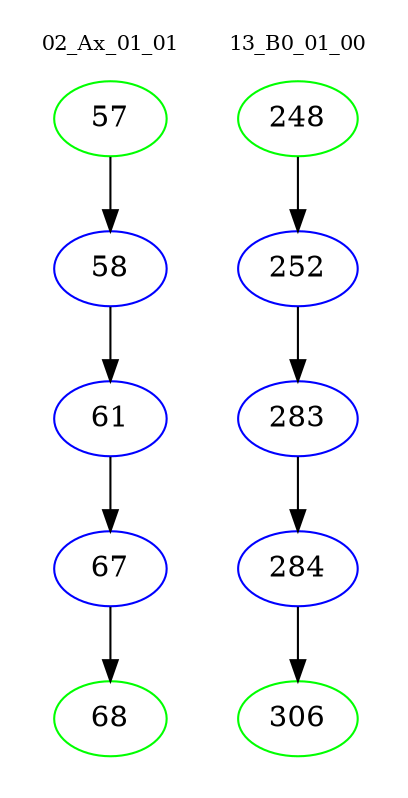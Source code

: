 digraph{
subgraph cluster_0 {
color = white
label = "02_Ax_01_01";
fontsize=10;
T0_57 [label="57", color="green"]
T0_57 -> T0_58 [color="black"]
T0_58 [label="58", color="blue"]
T0_58 -> T0_61 [color="black"]
T0_61 [label="61", color="blue"]
T0_61 -> T0_67 [color="black"]
T0_67 [label="67", color="blue"]
T0_67 -> T0_68 [color="black"]
T0_68 [label="68", color="green"]
}
subgraph cluster_1 {
color = white
label = "13_B0_01_00";
fontsize=10;
T1_248 [label="248", color="green"]
T1_248 -> T1_252 [color="black"]
T1_252 [label="252", color="blue"]
T1_252 -> T1_283 [color="black"]
T1_283 [label="283", color="blue"]
T1_283 -> T1_284 [color="black"]
T1_284 [label="284", color="blue"]
T1_284 -> T1_306 [color="black"]
T1_306 [label="306", color="green"]
}
}
